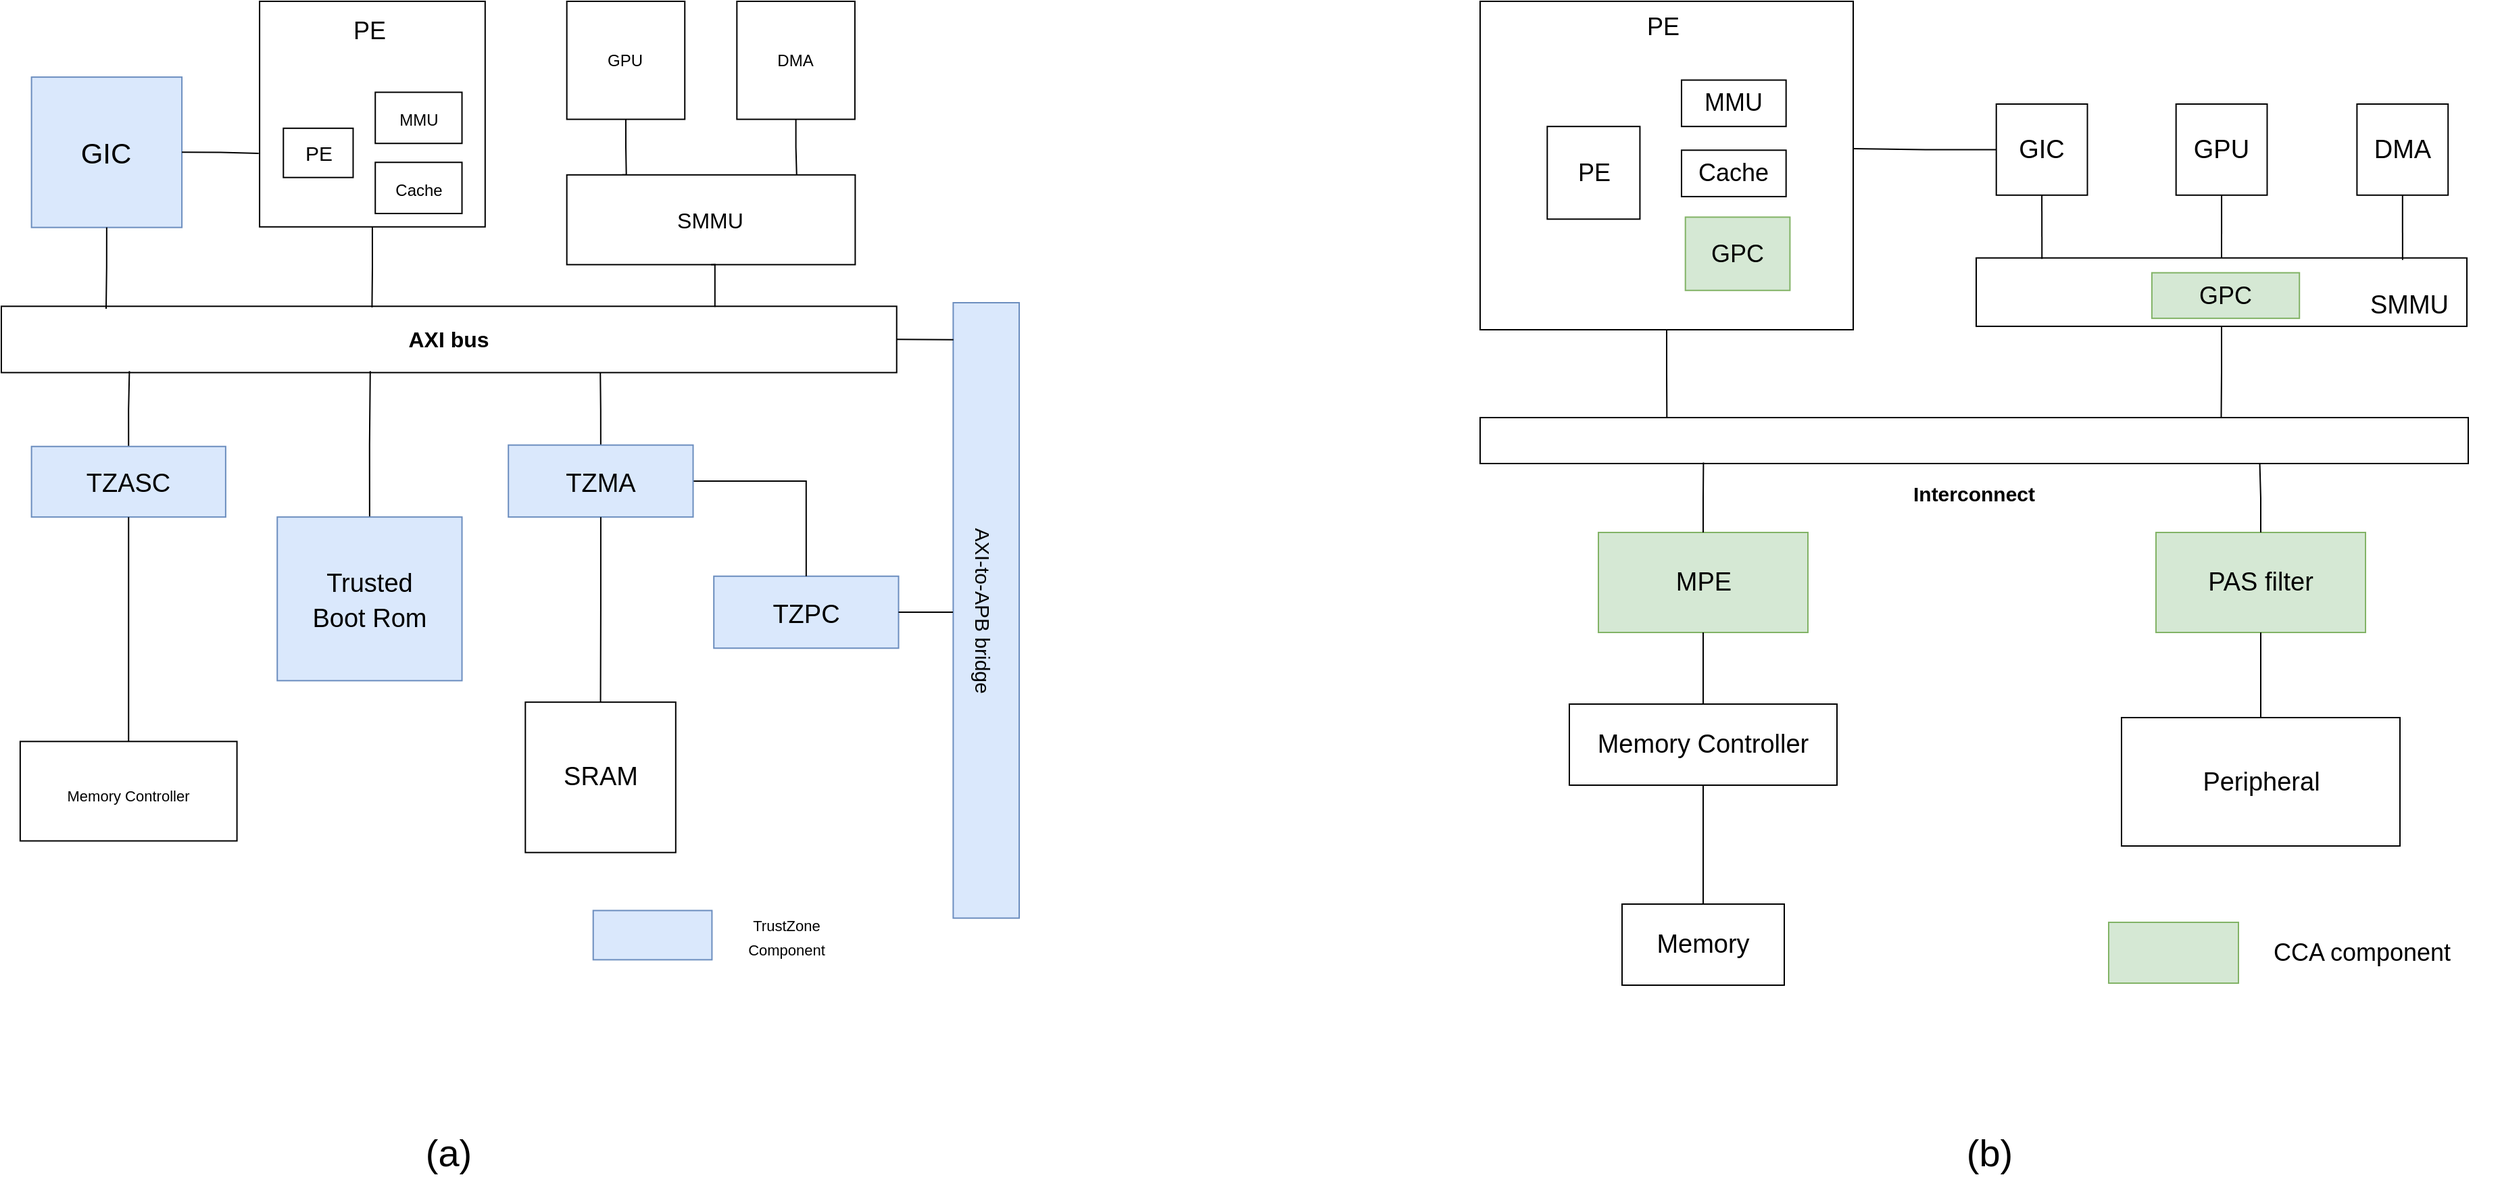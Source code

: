 <mxfile version="18.1.3" type="github">
  <diagram id="nTQAl7wiyWV-2FIzQ1d2" name="Page-1">
    <mxGraphModel dx="3854" dy="940" grid="0" gridSize="10" guides="1" tooltips="1" connect="1" arrows="1" fold="1" page="0" pageScale="1" pageWidth="1200" pageHeight="1920" math="0" shadow="0">
      <root>
        <mxCell id="0" />
        <mxCell id="1" parent="0" />
        <mxCell id="oL8-NduxD8Ij-d9vQsCo-79" value="" style="group" vertex="1" connectable="0" parent="1">
          <mxGeometry x="-242" y="1461" width="1847.5" height="883" as="geometry" />
        </mxCell>
        <mxCell id="oL8-NduxD8Ij-d9vQsCo-73" value="" style="group" vertex="1" connectable="0" parent="oL8-NduxD8Ij-d9vQsCo-79">
          <mxGeometry x="1094" width="753.5" height="752" as="geometry" />
        </mxCell>
        <mxCell id="oL8-NduxD8Ij-d9vQsCo-37" value="" style="rounded=0;whiteSpace=wrap;html=1;fillColor=#d5e8d4;strokeColor=#82b366;" vertex="1" parent="oL8-NduxD8Ij-d9vQsCo-73">
          <mxGeometry x="465" y="681.5" width="96" height="45" as="geometry" />
        </mxCell>
        <mxCell id="oL8-NduxD8Ij-d9vQsCo-38" value="&lt;font style=&quot;font-size: 18px;&quot;&gt;CCA component&lt;/font&gt;" style="text;html=1;strokeColor=none;fillColor=none;align=center;verticalAlign=middle;whiteSpace=wrap;rounded=0;" vertex="1" parent="oL8-NduxD8Ij-d9vQsCo-73">
          <mxGeometry x="561" y="671" width="183" height="66" as="geometry" />
        </mxCell>
        <mxCell id="oL8-NduxD8Ij-d9vQsCo-39" value="" style="group" vertex="1" connectable="0" parent="oL8-NduxD8Ij-d9vQsCo-73">
          <mxGeometry width="276" height="243" as="geometry" />
        </mxCell>
        <mxCell id="oL8-NduxD8Ij-d9vQsCo-40" value="" style="rounded=0;whiteSpace=wrap;html=1;fontSize=18;fillColor=none;" vertex="1" parent="oL8-NduxD8Ij-d9vQsCo-39">
          <mxGeometry width="276" height="243" as="geometry" />
        </mxCell>
        <mxCell id="oL8-NduxD8Ij-d9vQsCo-41" value="PE" style="text;html=1;strokeColor=none;fillColor=none;align=center;verticalAlign=middle;whiteSpace=wrap;rounded=0;fontSize=18;" vertex="1" parent="oL8-NduxD8Ij-d9vQsCo-39">
          <mxGeometry x="106.962" y="5.42" width="57.301" height="27.1" as="geometry" />
        </mxCell>
        <mxCell id="oL8-NduxD8Ij-d9vQsCo-42" value="PE" style="whiteSpace=wrap;html=1;aspect=fixed;fontSize=18;fillColor=none;" vertex="1" parent="oL8-NduxD8Ij-d9vQsCo-39">
          <mxGeometry x="49.661" y="92.593" width="68.555" height="68.555" as="geometry" />
        </mxCell>
        <mxCell id="oL8-NduxD8Ij-d9vQsCo-43" value="MMU" style="rounded=0;whiteSpace=wrap;html=1;fontSize=18;fillColor=none;" vertex="1" parent="oL8-NduxD8Ij-d9vQsCo-39">
          <mxGeometry x="148.983" y="58.267" width="77.356" height="34.327" as="geometry" />
        </mxCell>
        <mxCell id="oL8-NduxD8Ij-d9vQsCo-44" value="GPC" style="rounded=0;whiteSpace=wrap;html=1;fontSize=18;fillColor=#d5e8d4;strokeColor=#82b366;" vertex="1" parent="oL8-NduxD8Ij-d9vQsCo-39">
          <mxGeometry x="151.848" y="159.686" width="77.356" height="54.201" as="geometry" />
        </mxCell>
        <mxCell id="oL8-NduxD8Ij-d9vQsCo-45" value="Cache" style="rounded=0;whiteSpace=wrap;html=1;fontSize=18;fillColor=none;" vertex="1" parent="oL8-NduxD8Ij-d9vQsCo-39">
          <mxGeometry x="148.983" y="110.147" width="77.356" height="34.327" as="geometry" />
        </mxCell>
        <mxCell id="oL8-NduxD8Ij-d9vQsCo-48" value="MPE" style="rounded=0;whiteSpace=wrap;html=1;fontSize=19;fillColor=#d5e8d4;strokeColor=#82b366;" vertex="1" parent="oL8-NduxD8Ij-d9vQsCo-73">
          <mxGeometry x="87.5" y="393" width="155" height="74" as="geometry" />
        </mxCell>
        <mxCell id="oL8-NduxD8Ij-d9vQsCo-51" value="PAS filter" style="rounded=0;whiteSpace=wrap;html=1;fontSize=19;fillColor=#d5e8d4;strokeColor=#82b366;" vertex="1" parent="oL8-NduxD8Ij-d9vQsCo-73">
          <mxGeometry x="500" y="393" width="155" height="74" as="geometry" />
        </mxCell>
        <mxCell id="oL8-NduxD8Ij-d9vQsCo-53" value="Memory Controller" style="rounded=0;whiteSpace=wrap;html=1;fontSize=19;" vertex="1" parent="oL8-NduxD8Ij-d9vQsCo-73">
          <mxGeometry x="66" y="520" width="198" height="60" as="geometry" />
        </mxCell>
        <mxCell id="oL8-NduxD8Ij-d9vQsCo-46" style="edgeStyle=orthogonalEdgeStyle;rounded=0;orthogonalLoop=1;jettySize=auto;html=1;exitX=0.5;exitY=1;exitDx=0;exitDy=0;entryX=0.5;entryY=0;entryDx=0;entryDy=0;fontSize=19;endArrow=none;endFill=0;" edge="1" parent="oL8-NduxD8Ij-d9vQsCo-73" source="oL8-NduxD8Ij-d9vQsCo-48" target="oL8-NduxD8Ij-d9vQsCo-53">
          <mxGeometry relative="1" as="geometry" />
        </mxCell>
        <mxCell id="oL8-NduxD8Ij-d9vQsCo-54" value="Peripheral" style="rounded=0;whiteSpace=wrap;html=1;fontSize=19;" vertex="1" parent="oL8-NduxD8Ij-d9vQsCo-73">
          <mxGeometry x="474.5" y="530" width="206" height="95" as="geometry" />
        </mxCell>
        <mxCell id="oL8-NduxD8Ij-d9vQsCo-49" style="edgeStyle=orthogonalEdgeStyle;rounded=0;orthogonalLoop=1;jettySize=auto;html=1;exitX=0.5;exitY=1;exitDx=0;exitDy=0;entryX=0.5;entryY=0;entryDx=0;entryDy=0;fontSize=19;endArrow=none;endFill=0;" edge="1" parent="oL8-NduxD8Ij-d9vQsCo-73" source="oL8-NduxD8Ij-d9vQsCo-51" target="oL8-NduxD8Ij-d9vQsCo-54">
          <mxGeometry relative="1" as="geometry" />
        </mxCell>
        <mxCell id="oL8-NduxD8Ij-d9vQsCo-55" value="Memory" style="rounded=0;whiteSpace=wrap;html=1;fontSize=19;" vertex="1" parent="oL8-NduxD8Ij-d9vQsCo-73">
          <mxGeometry x="105" y="668" width="120" height="60" as="geometry" />
        </mxCell>
        <mxCell id="oL8-NduxD8Ij-d9vQsCo-52" style="edgeStyle=orthogonalEdgeStyle;rounded=0;orthogonalLoop=1;jettySize=auto;html=1;exitX=0.5;exitY=1;exitDx=0;exitDy=0;entryX=0.5;entryY=0;entryDx=0;entryDy=0;fontSize=19;endArrow=none;endFill=0;" edge="1" parent="oL8-NduxD8Ij-d9vQsCo-73" source="oL8-NduxD8Ij-d9vQsCo-53" target="oL8-NduxD8Ij-d9vQsCo-55">
          <mxGeometry relative="1" as="geometry" />
        </mxCell>
        <mxCell id="oL8-NduxD8Ij-d9vQsCo-56" value="" style="group" vertex="1" connectable="0" parent="oL8-NduxD8Ij-d9vQsCo-73">
          <mxGeometry x="367" y="76" width="363" height="167" as="geometry" />
        </mxCell>
        <mxCell id="oL8-NduxD8Ij-d9vQsCo-57" value="" style="rounded=0;whiteSpace=wrap;html=1;fontSize=15;" vertex="1" parent="oL8-NduxD8Ij-d9vQsCo-56">
          <mxGeometry y="113.864" width="363" height="50.606" as="geometry" />
        </mxCell>
        <mxCell id="oL8-NduxD8Ij-d9vQsCo-58" value="GPC" style="rounded=0;whiteSpace=wrap;html=1;fontSize=18;fillColor=#d5e8d4;strokeColor=#82b366;" vertex="1" parent="oL8-NduxD8Ij-d9vQsCo-56">
          <mxGeometry x="129.952" y="124.828" width="109.16" height="33.737" as="geometry" />
        </mxCell>
        <mxCell id="oL8-NduxD8Ij-d9vQsCo-59" value="&lt;font style=&quot;font-size: 19px;&quot;&gt;SMMU&lt;/font&gt;" style="text;html=1;strokeColor=none;fillColor=none;align=center;verticalAlign=middle;whiteSpace=wrap;rounded=0;fontSize=15;" vertex="1" parent="oL8-NduxD8Ij-d9vQsCo-56">
          <mxGeometry x="287.628" y="136.636" width="64.976" height="25.303" as="geometry" />
        </mxCell>
        <mxCell id="oL8-NduxD8Ij-d9vQsCo-60" style="edgeStyle=orthogonalEdgeStyle;rounded=0;orthogonalLoop=1;jettySize=auto;html=1;exitX=0.5;exitY=1;exitDx=0;exitDy=0;entryX=0.134;entryY=0.014;entryDx=0;entryDy=0;entryPerimeter=0;fontSize=19;endArrow=none;endFill=0;" edge="1" parent="oL8-NduxD8Ij-d9vQsCo-56" source="oL8-NduxD8Ij-d9vQsCo-61" target="oL8-NduxD8Ij-d9vQsCo-57">
          <mxGeometry relative="1" as="geometry" />
        </mxCell>
        <mxCell id="oL8-NduxD8Ij-d9vQsCo-61" value="GIC" style="whiteSpace=wrap;html=1;aspect=fixed;fontSize=19;" vertex="1" parent="oL8-NduxD8Ij-d9vQsCo-56">
          <mxGeometry x="14.862" width="67.398" height="67.398" as="geometry" />
        </mxCell>
        <mxCell id="oL8-NduxD8Ij-d9vQsCo-62" style="edgeStyle=orthogonalEdgeStyle;rounded=0;orthogonalLoop=1;jettySize=auto;html=1;exitX=0.5;exitY=1;exitDx=0;exitDy=0;entryX=0.5;entryY=0;entryDx=0;entryDy=0;fontSize=19;endArrow=none;endFill=0;" edge="1" parent="oL8-NduxD8Ij-d9vQsCo-56" source="oL8-NduxD8Ij-d9vQsCo-63" target="oL8-NduxD8Ij-d9vQsCo-57">
          <mxGeometry relative="1" as="geometry" />
        </mxCell>
        <mxCell id="oL8-NduxD8Ij-d9vQsCo-63" value="GPU" style="whiteSpace=wrap;html=1;aspect=fixed;fontSize=19;" vertex="1" parent="oL8-NduxD8Ij-d9vQsCo-56">
          <mxGeometry x="147.846" width="67.398" height="67.398" as="geometry" />
        </mxCell>
        <mxCell id="oL8-NduxD8Ij-d9vQsCo-64" style="edgeStyle=orthogonalEdgeStyle;rounded=0;orthogonalLoop=1;jettySize=auto;html=1;exitX=0.5;exitY=1;exitDx=0;exitDy=0;entryX=0.869;entryY=0.029;entryDx=0;entryDy=0;entryPerimeter=0;fontSize=19;endArrow=none;endFill=0;" edge="1" parent="oL8-NduxD8Ij-d9vQsCo-56" source="oL8-NduxD8Ij-d9vQsCo-65" target="oL8-NduxD8Ij-d9vQsCo-57">
          <mxGeometry relative="1" as="geometry" />
        </mxCell>
        <mxCell id="oL8-NduxD8Ij-d9vQsCo-65" value="DMA" style="whiteSpace=wrap;html=1;aspect=fixed;fontSize=19;" vertex="1" parent="oL8-NduxD8Ij-d9vQsCo-56">
          <mxGeometry x="281.697" width="67.398" height="67.398" as="geometry" />
        </mxCell>
        <mxCell id="oL8-NduxD8Ij-d9vQsCo-66" value="" style="group" vertex="1" connectable="0" parent="oL8-NduxD8Ij-d9vQsCo-73">
          <mxGeometry y="308" width="731" height="71" as="geometry" />
        </mxCell>
        <mxCell id="oL8-NduxD8Ij-d9vQsCo-67" value="" style="rounded=0;whiteSpace=wrap;html=1;fontSize=11;" vertex="1" parent="oL8-NduxD8Ij-d9vQsCo-66">
          <mxGeometry width="731" height="34" as="geometry" />
        </mxCell>
        <mxCell id="oL8-NduxD8Ij-d9vQsCo-68" value="&lt;b&gt;&lt;font style=&quot;font-size: 15px;&quot;&gt;Interconnect&lt;/font&gt;&lt;/b&gt;" style="text;html=1;strokeColor=none;fillColor=none;align=center;verticalAlign=middle;whiteSpace=wrap;rounded=0;fontSize=11;" vertex="1" parent="oL8-NduxD8Ij-d9vQsCo-66">
          <mxGeometry x="314.853" y="41" width="101.293" height="30" as="geometry" />
        </mxCell>
        <mxCell id="oL8-NduxD8Ij-d9vQsCo-69" style="edgeStyle=orthogonalEdgeStyle;rounded=0;orthogonalLoop=1;jettySize=auto;html=1;exitX=0;exitY=0.5;exitDx=0;exitDy=0;endArrow=none;endFill=0;" edge="1" parent="oL8-NduxD8Ij-d9vQsCo-73" source="oL8-NduxD8Ij-d9vQsCo-61">
          <mxGeometry relative="1" as="geometry">
            <mxPoint x="276" y="109" as="targetPoint" />
          </mxGeometry>
        </mxCell>
        <mxCell id="oL8-NduxD8Ij-d9vQsCo-47" style="edgeStyle=orthogonalEdgeStyle;rounded=0;orthogonalLoop=1;jettySize=auto;html=1;exitX=0.5;exitY=0;exitDx=0;exitDy=0;entryX=0.226;entryY=0.977;entryDx=0;entryDy=0;entryPerimeter=0;endArrow=none;endFill=0;" edge="1" parent="oL8-NduxD8Ij-d9vQsCo-73" source="oL8-NduxD8Ij-d9vQsCo-48" target="oL8-NduxD8Ij-d9vQsCo-67">
          <mxGeometry relative="1" as="geometry" />
        </mxCell>
        <mxCell id="oL8-NduxD8Ij-d9vQsCo-70" style="edgeStyle=orthogonalEdgeStyle;rounded=0;orthogonalLoop=1;jettySize=auto;html=1;exitX=0.5;exitY=1;exitDx=0;exitDy=0;entryX=0.189;entryY=0;entryDx=0;entryDy=0;entryPerimeter=0;endArrow=none;endFill=0;" edge="1" parent="oL8-NduxD8Ij-d9vQsCo-73" source="oL8-NduxD8Ij-d9vQsCo-40" target="oL8-NduxD8Ij-d9vQsCo-67">
          <mxGeometry relative="1" as="geometry" />
        </mxCell>
        <mxCell id="oL8-NduxD8Ij-d9vQsCo-50" style="edgeStyle=orthogonalEdgeStyle;rounded=0;orthogonalLoop=1;jettySize=auto;html=1;exitX=0.5;exitY=0;exitDx=0;exitDy=0;entryX=0.789;entryY=0.991;entryDx=0;entryDy=0;entryPerimeter=0;endArrow=none;endFill=0;" edge="1" parent="oL8-NduxD8Ij-d9vQsCo-73" source="oL8-NduxD8Ij-d9vQsCo-51" target="oL8-NduxD8Ij-d9vQsCo-67">
          <mxGeometry relative="1" as="geometry" />
        </mxCell>
        <mxCell id="oL8-NduxD8Ij-d9vQsCo-71" style="edgeStyle=orthogonalEdgeStyle;rounded=0;orthogonalLoop=1;jettySize=auto;html=1;exitX=0.5;exitY=1;exitDx=0;exitDy=0;entryX=0.75;entryY=0;entryDx=0;entryDy=0;endArrow=none;endFill=0;" edge="1" parent="oL8-NduxD8Ij-d9vQsCo-73" source="oL8-NduxD8Ij-d9vQsCo-57" target="oL8-NduxD8Ij-d9vQsCo-67">
          <mxGeometry relative="1" as="geometry" />
        </mxCell>
        <mxCell id="oL8-NduxD8Ij-d9vQsCo-3" value="&lt;font style=&quot;font-size: 21px;&quot;&gt;GIC&lt;/font&gt;" style="whiteSpace=wrap;html=1;aspect=fixed;fillColor=#dae8fc;strokeColor=#6c8ebf;" vertex="1" parent="oL8-NduxD8Ij-d9vQsCo-79">
          <mxGeometry x="22.311" y="56.063" width="111.248" height="111.248" as="geometry" />
        </mxCell>
        <mxCell id="oL8-NduxD8Ij-d9vQsCo-5" value="&lt;font style=&quot;font-size: 16px;&quot;&gt;&lt;b&gt;AXI bus&lt;/b&gt;&lt;/font&gt;" style="rounded=0;whiteSpace=wrap;html=1;" vertex="1" parent="oL8-NduxD8Ij-d9vQsCo-79">
          <mxGeometry y="225.654" width="662.361" height="49.055" as="geometry" />
        </mxCell>
        <mxCell id="oL8-NduxD8Ij-d9vQsCo-1" style="edgeStyle=orthogonalEdgeStyle;rounded=0;orthogonalLoop=1;jettySize=auto;html=1;exitX=0.5;exitY=1;exitDx=0;exitDy=0;entryX=0.117;entryY=0.038;entryDx=0;entryDy=0;entryPerimeter=0;endArrow=none;endFill=0;" edge="1" parent="oL8-NduxD8Ij-d9vQsCo-79" source="oL8-NduxD8Ij-d9vQsCo-3" target="oL8-NduxD8Ij-d9vQsCo-5">
          <mxGeometry relative="1" as="geometry" />
        </mxCell>
        <mxCell id="oL8-NduxD8Ij-d9vQsCo-6" style="edgeStyle=orthogonalEdgeStyle;rounded=0;orthogonalLoop=1;jettySize=auto;html=1;exitX=0.5;exitY=1;exitDx=0;exitDy=0;entryX=0.414;entryY=0.016;entryDx=0;entryDy=0;entryPerimeter=0;endArrow=none;endFill=0;" edge="1" parent="oL8-NduxD8Ij-d9vQsCo-79" source="oL8-NduxD8Ij-d9vQsCo-7" target="oL8-NduxD8Ij-d9vQsCo-5">
          <mxGeometry relative="1" as="geometry" />
        </mxCell>
        <mxCell id="oL8-NduxD8Ij-d9vQsCo-7" value="" style="whiteSpace=wrap;html=1;aspect=fixed;" vertex="1" parent="oL8-NduxD8Ij-d9vQsCo-79">
          <mxGeometry x="191.039" width="166.871" height="166.871" as="geometry" />
        </mxCell>
        <mxCell id="oL8-NduxD8Ij-d9vQsCo-2" style="edgeStyle=orthogonalEdgeStyle;rounded=0;orthogonalLoop=1;jettySize=auto;html=1;exitX=1;exitY=0.5;exitDx=0;exitDy=0;endArrow=none;endFill=0;entryX=-0.004;entryY=0.674;entryDx=0;entryDy=0;entryPerimeter=0;" edge="1" parent="oL8-NduxD8Ij-d9vQsCo-79" source="oL8-NduxD8Ij-d9vQsCo-3" target="oL8-NduxD8Ij-d9vQsCo-7">
          <mxGeometry relative="1" as="geometry">
            <mxPoint x="190" y="112" as="targetPoint" />
          </mxGeometry>
        </mxCell>
        <mxCell id="oL8-NduxD8Ij-d9vQsCo-8" value="" style="group" vertex="1" connectable="0" parent="oL8-NduxD8Ij-d9vQsCo-79">
          <mxGeometry x="418.333" width="213.35" height="194.819" as="geometry" />
        </mxCell>
        <mxCell id="oL8-NduxD8Ij-d9vQsCo-9" style="edgeStyle=orthogonalEdgeStyle;rounded=0;orthogonalLoop=1;jettySize=auto;html=1;exitX=0.5;exitY=1;exitDx=0;exitDy=0;entryX=0.192;entryY=0;entryDx=0;entryDy=0;entryPerimeter=0;fontSize=16;endArrow=none;endFill=0;" edge="1" parent="oL8-NduxD8Ij-d9vQsCo-8" source="oL8-NduxD8Ij-d9vQsCo-10" target="oL8-NduxD8Ij-d9vQsCo-11">
          <mxGeometry relative="1" as="geometry">
            <Array as="points">
              <mxPoint x="44" y="108" />
              <mxPoint x="44" y="108" />
              <mxPoint x="44" y="128" />
            </Array>
          </mxGeometry>
        </mxCell>
        <mxCell id="oL8-NduxD8Ij-d9vQsCo-10" value="GPU" style="whiteSpace=wrap;html=1;aspect=fixed;" vertex="1" parent="oL8-NduxD8Ij-d9vQsCo-8">
          <mxGeometry width="87.287" height="87.287" as="geometry" />
        </mxCell>
        <mxCell id="oL8-NduxD8Ij-d9vQsCo-11" value="SMMU" style="rounded=0;whiteSpace=wrap;html=1;fontSize=16;" vertex="1" parent="oL8-NduxD8Ij-d9vQsCo-8">
          <mxGeometry y="128.403" width="213.35" height="66.416" as="geometry" />
        </mxCell>
        <mxCell id="oL8-NduxD8Ij-d9vQsCo-12" style="edgeStyle=orthogonalEdgeStyle;rounded=0;orthogonalLoop=1;jettySize=auto;html=1;exitX=0.5;exitY=1;exitDx=0;exitDy=0;fontSize=16;endArrow=none;endFill=0;entryX=0.797;entryY=0.002;entryDx=0;entryDy=0;entryPerimeter=0;" edge="1" parent="oL8-NduxD8Ij-d9vQsCo-8" source="oL8-NduxD8Ij-d9vQsCo-13" target="oL8-NduxD8Ij-d9vQsCo-11">
          <mxGeometry relative="1" as="geometry">
            <mxPoint x="170.122" y="127.543" as="targetPoint" />
          </mxGeometry>
        </mxCell>
        <mxCell id="oL8-NduxD8Ij-d9vQsCo-13" value="DMA" style="whiteSpace=wrap;html=1;aspect=fixed;" vertex="1" parent="oL8-NduxD8Ij-d9vQsCo-8">
          <mxGeometry x="125.822" width="87.287" height="87.287" as="geometry" />
        </mxCell>
        <mxCell id="oL8-NduxD8Ij-d9vQsCo-15" value="&lt;font style=&quot;font-size: 19px;&quot;&gt;TZPC&lt;/font&gt;" style="rounded=0;whiteSpace=wrap;html=1;fontSize=21;fillColor=#dae8fc;strokeColor=#6c8ebf;" vertex="1" parent="oL8-NduxD8Ij-d9vQsCo-79">
          <mxGeometry x="527.1" y="425.378" width="136.656" height="53.26" as="geometry" />
        </mxCell>
        <mxCell id="oL8-NduxD8Ij-d9vQsCo-16" value="PE" style="rounded=0;whiteSpace=wrap;html=1;fontSize=15;" vertex="1" parent="oL8-NduxD8Ij-d9vQsCo-79">
          <mxGeometry x="208.651" y="93.906" width="51.594" height="36.441" as="geometry" />
        </mxCell>
        <mxCell id="oL8-NduxD8Ij-d9vQsCo-17" value="&lt;font style=&quot;font-size: 12px;&quot;&gt;MMU&lt;/font&gt;" style="rounded=0;whiteSpace=wrap;html=1;fontSize=15;" vertex="1" parent="oL8-NduxD8Ij-d9vQsCo-79">
          <mxGeometry x="276.63" y="67.276" width="64.144" height="37.843" as="geometry" />
        </mxCell>
        <mxCell id="oL8-NduxD8Ij-d9vQsCo-18" value="&lt;font style=&quot;font-size: 12px;&quot;&gt;Cache&lt;/font&gt;" style="rounded=0;whiteSpace=wrap;html=1;fontSize=15;" vertex="1" parent="oL8-NduxD8Ij-d9vQsCo-79">
          <mxGeometry x="276.63" y="119.134" width="64.144" height="37.843" as="geometry" />
        </mxCell>
        <mxCell id="oL8-NduxD8Ij-d9vQsCo-19" style="edgeStyle=orthogonalEdgeStyle;rounded=0;orthogonalLoop=1;jettySize=auto;html=1;exitX=0.5;exitY=0;exitDx=0;exitDy=0;entryX=0.143;entryY=0.978;entryDx=0;entryDy=0;entryPerimeter=0;endArrow=none;endFill=0;" edge="1" parent="oL8-NduxD8Ij-d9vQsCo-79" source="oL8-NduxD8Ij-d9vQsCo-20" target="oL8-NduxD8Ij-d9vQsCo-5">
          <mxGeometry relative="1" as="geometry" />
        </mxCell>
        <mxCell id="oL8-NduxD8Ij-d9vQsCo-20" value="&lt;font style=&quot;font-size: 19px;&quot;&gt;TZASC&lt;/font&gt;" style="rounded=0;whiteSpace=wrap;html=1;fontSize=21;fillColor=#dae8fc;strokeColor=#6c8ebf;" vertex="1" parent="oL8-NduxD8Ij-d9vQsCo-79">
          <mxGeometry x="22.311" y="329.37" width="143.628" height="52.223" as="geometry" />
        </mxCell>
        <mxCell id="oL8-NduxD8Ij-d9vQsCo-21" value="&lt;font style=&quot;font-size: 11px;&quot;&gt;Memory Controller&lt;/font&gt;" style="rounded=0;whiteSpace=wrap;html=1;fontSize=21;" vertex="1" parent="oL8-NduxD8Ij-d9vQsCo-79">
          <mxGeometry x="13.944" y="547.665" width="160.361" height="73.583" as="geometry" />
        </mxCell>
        <mxCell id="oL8-NduxD8Ij-d9vQsCo-22" style="edgeStyle=orthogonalEdgeStyle;rounded=0;orthogonalLoop=1;jettySize=auto;html=1;exitX=0.5;exitY=1;exitDx=0;exitDy=0;entryX=0.5;entryY=0;entryDx=0;entryDy=0;fontSize=21;endArrow=none;endFill=0;" edge="1" parent="oL8-NduxD8Ij-d9vQsCo-79" source="oL8-NduxD8Ij-d9vQsCo-20" target="oL8-NduxD8Ij-d9vQsCo-21">
          <mxGeometry relative="1" as="geometry" />
        </mxCell>
        <mxCell id="oL8-NduxD8Ij-d9vQsCo-23" style="edgeStyle=orthogonalEdgeStyle;rounded=0;orthogonalLoop=1;jettySize=auto;html=1;exitX=1;exitY=0.5;exitDx=0;exitDy=0;entryX=0.5;entryY=0;entryDx=0;entryDy=0;endArrow=none;endFill=0;" edge="1" parent="oL8-NduxD8Ij-d9vQsCo-79" source="oL8-NduxD8Ij-d9vQsCo-26" target="oL8-NduxD8Ij-d9vQsCo-15">
          <mxGeometry relative="1" as="geometry" />
        </mxCell>
        <mxCell id="oL8-NduxD8Ij-d9vQsCo-24" style="edgeStyle=orthogonalEdgeStyle;rounded=0;orthogonalLoop=1;jettySize=auto;html=1;exitX=0.5;exitY=0;exitDx=0;exitDy=0;entryX=0.669;entryY=1;entryDx=0;entryDy=0;entryPerimeter=0;endArrow=none;endFill=0;" edge="1" parent="oL8-NduxD8Ij-d9vQsCo-79" source="oL8-NduxD8Ij-d9vQsCo-26" target="oL8-NduxD8Ij-d9vQsCo-5">
          <mxGeometry relative="1" as="geometry" />
        </mxCell>
        <mxCell id="oL8-NduxD8Ij-d9vQsCo-26" value="&lt;font style=&quot;font-size: 19px;&quot;&gt;TZMA&lt;/font&gt;" style="rounded=0;whiteSpace=wrap;html=1;fontSize=21;fillColor=#dae8fc;strokeColor=#6c8ebf;" vertex="1" parent="oL8-NduxD8Ij-d9vQsCo-79">
          <mxGeometry x="375.106" y="328.333" width="136.656" height="53.26" as="geometry" />
        </mxCell>
        <mxCell id="oL8-NduxD8Ij-d9vQsCo-27" style="edgeStyle=orthogonalEdgeStyle;rounded=0;orthogonalLoop=1;jettySize=auto;html=1;exitX=0.5;exitY=0;exitDx=0;exitDy=0;entryX=0.412;entryY=0.978;entryDx=0;entryDy=0;entryPerimeter=0;endArrow=none;endFill=0;" edge="1" parent="oL8-NduxD8Ij-d9vQsCo-79" source="oL8-NduxD8Ij-d9vQsCo-28" target="oL8-NduxD8Ij-d9vQsCo-5">
          <mxGeometry relative="1" as="geometry" />
        </mxCell>
        <mxCell id="oL8-NduxD8Ij-d9vQsCo-28" value="&lt;font style=&quot;font-size: 19px;&quot;&gt;Trusted&lt;br&gt;Boot Rom&lt;br&gt;&lt;/font&gt;" style="rounded=0;whiteSpace=wrap;html=1;fontSize=21;fillColor=#dae8fc;strokeColor=#6c8ebf;" vertex="1" parent="oL8-NduxD8Ij-d9vQsCo-79">
          <mxGeometry x="204.119" y="381.593" width="136.656" height="121.082" as="geometry" />
        </mxCell>
        <mxCell id="oL8-NduxD8Ij-d9vQsCo-29" value="SRAM" style="whiteSpace=wrap;html=1;aspect=fixed;fontSize=19;" vertex="1" parent="oL8-NduxD8Ij-d9vQsCo-79">
          <mxGeometry x="387.656" y="518.583" width="111.248" height="111.248" as="geometry" />
        </mxCell>
        <mxCell id="oL8-NduxD8Ij-d9vQsCo-25" style="edgeStyle=orthogonalEdgeStyle;rounded=0;orthogonalLoop=1;jettySize=auto;html=1;entryX=0.5;entryY=0;entryDx=0;entryDy=0;endArrow=none;endFill=0;" edge="1" parent="oL8-NduxD8Ij-d9vQsCo-79" source="oL8-NduxD8Ij-d9vQsCo-26" target="oL8-NduxD8Ij-d9vQsCo-29">
          <mxGeometry relative="1" as="geometry" />
        </mxCell>
        <mxCell id="oL8-NduxD8Ij-d9vQsCo-30" value="" style="group" vertex="1" connectable="0" parent="oL8-NduxD8Ij-d9vQsCo-79">
          <mxGeometry x="704.19" y="223" width="48.81" height="455.36" as="geometry" />
        </mxCell>
        <mxCell id="oL8-NduxD8Ij-d9vQsCo-31" value="" style="rounded=0;whiteSpace=wrap;html=1;fontSize=21;direction=south;fillColor=#dae8fc;strokeColor=#6c8ebf;" vertex="1" parent="oL8-NduxD8Ij-d9vQsCo-30">
          <mxGeometry width="48.81" height="455.36" as="geometry" />
        </mxCell>
        <mxCell id="oL8-NduxD8Ij-d9vQsCo-32" value="&lt;font style=&quot;font-size: 15px;&quot;&gt;AXI-to-APB bridge&lt;/font&gt;" style="text;html=1;strokeColor=none;fillColor=none;align=center;verticalAlign=middle;whiteSpace=wrap;rounded=0;fontSize=21;rotation=90;" vertex="1" parent="oL8-NduxD8Ij-d9vQsCo-30">
          <mxGeometry x="-178.505" y="207.162" width="405.82" height="41.035" as="geometry" />
        </mxCell>
        <mxCell id="oL8-NduxD8Ij-d9vQsCo-4" style="edgeStyle=orthogonalEdgeStyle;rounded=0;orthogonalLoop=1;jettySize=auto;html=1;exitX=1;exitY=0.5;exitDx=0;exitDy=0;entryX=0.06;entryY=0.997;entryDx=0;entryDy=0;entryPerimeter=0;endArrow=none;endFill=0;" edge="1" parent="oL8-NduxD8Ij-d9vQsCo-79" source="oL8-NduxD8Ij-d9vQsCo-5" target="oL8-NduxD8Ij-d9vQsCo-31">
          <mxGeometry relative="1" as="geometry" />
        </mxCell>
        <mxCell id="oL8-NduxD8Ij-d9vQsCo-33" value="" style="group" vertex="1" connectable="0" parent="oL8-NduxD8Ij-d9vQsCo-79">
          <mxGeometry x="437.856" y="669.953" width="230.083" height="42.047" as="geometry" />
        </mxCell>
        <mxCell id="oL8-NduxD8Ij-d9vQsCo-34" value="" style="rounded=0;whiteSpace=wrap;html=1;fontSize=15;fillColor=#dae8fc;strokeColor=#6c8ebf;" vertex="1" parent="oL8-NduxD8Ij-d9vQsCo-33">
          <mxGeometry y="2.803" width="87.85" height="36.441" as="geometry" />
        </mxCell>
        <mxCell id="oL8-NduxD8Ij-d9vQsCo-35" value="&lt;font style=&quot;font-size: 11px;&quot;&gt;TrustZone &lt;br&gt;Component&lt;/font&gt;" style="text;html=1;strokeColor=none;fillColor=none;align=center;verticalAlign=middle;whiteSpace=wrap;rounded=0;fontSize=15;" vertex="1" parent="oL8-NduxD8Ij-d9vQsCo-33">
          <mxGeometry x="55.778" width="174.306" height="42.047" as="geometry" />
        </mxCell>
        <mxCell id="oL8-NduxD8Ij-d9vQsCo-14" style="edgeStyle=orthogonalEdgeStyle;rounded=0;orthogonalLoop=1;jettySize=auto;html=1;exitX=1;exitY=0.5;exitDx=0;exitDy=0;endArrow=none;endFill=0;" edge="1" parent="oL8-NduxD8Ij-d9vQsCo-79" source="oL8-NduxD8Ij-d9vQsCo-15">
          <mxGeometry relative="1" as="geometry">
            <mxPoint x="697" y="452" as="targetPoint" />
            <Array as="points">
              <mxPoint x="704" y="452" />
            </Array>
          </mxGeometry>
        </mxCell>
        <mxCell id="oL8-NduxD8Ij-d9vQsCo-36" style="edgeStyle=orthogonalEdgeStyle;rounded=0;orthogonalLoop=1;jettySize=auto;html=1;exitX=0.5;exitY=1;exitDx=0;exitDy=0;entryX=0.797;entryY=0.01;entryDx=0;entryDy=0;entryPerimeter=0;endArrow=none;endFill=0;" edge="1" parent="oL8-NduxD8Ij-d9vQsCo-79" source="oL8-NduxD8Ij-d9vQsCo-11" target="oL8-NduxD8Ij-d9vQsCo-5">
          <mxGeometry relative="1" as="geometry" />
        </mxCell>
        <mxCell id="oL8-NduxD8Ij-d9vQsCo-76" value="PE" style="text;html=1;strokeColor=none;fillColor=none;align=center;verticalAlign=middle;whiteSpace=wrap;rounded=0;fontSize=18;" vertex="1" parent="oL8-NduxD8Ij-d9vQsCo-79">
          <mxGeometry x="243.792" y="8.0" width="57.301" height="27.1" as="geometry" />
        </mxCell>
        <mxCell id="oL8-NduxD8Ij-d9vQsCo-77" value="&lt;font style=&quot;font-size: 28px;&quot;&gt;(a)&lt;/font&gt;" style="text;html=1;strokeColor=none;fillColor=none;align=center;verticalAlign=middle;whiteSpace=wrap;rounded=0;" vertex="1" parent="oL8-NduxD8Ij-d9vQsCo-79">
          <mxGeometry x="264.18" y="821" width="134" height="62" as="geometry" />
        </mxCell>
        <mxCell id="oL8-NduxD8Ij-d9vQsCo-78" value="&lt;font style=&quot;font-size: 28px;&quot;&gt;(b)&lt;/font&gt;" style="text;html=1;strokeColor=none;fillColor=none;align=center;verticalAlign=middle;whiteSpace=wrap;rounded=0;" vertex="1" parent="oL8-NduxD8Ij-d9vQsCo-79">
          <mxGeometry x="1403.75" y="821" width="134" height="62" as="geometry" />
        </mxCell>
      </root>
    </mxGraphModel>
  </diagram>
</mxfile>
